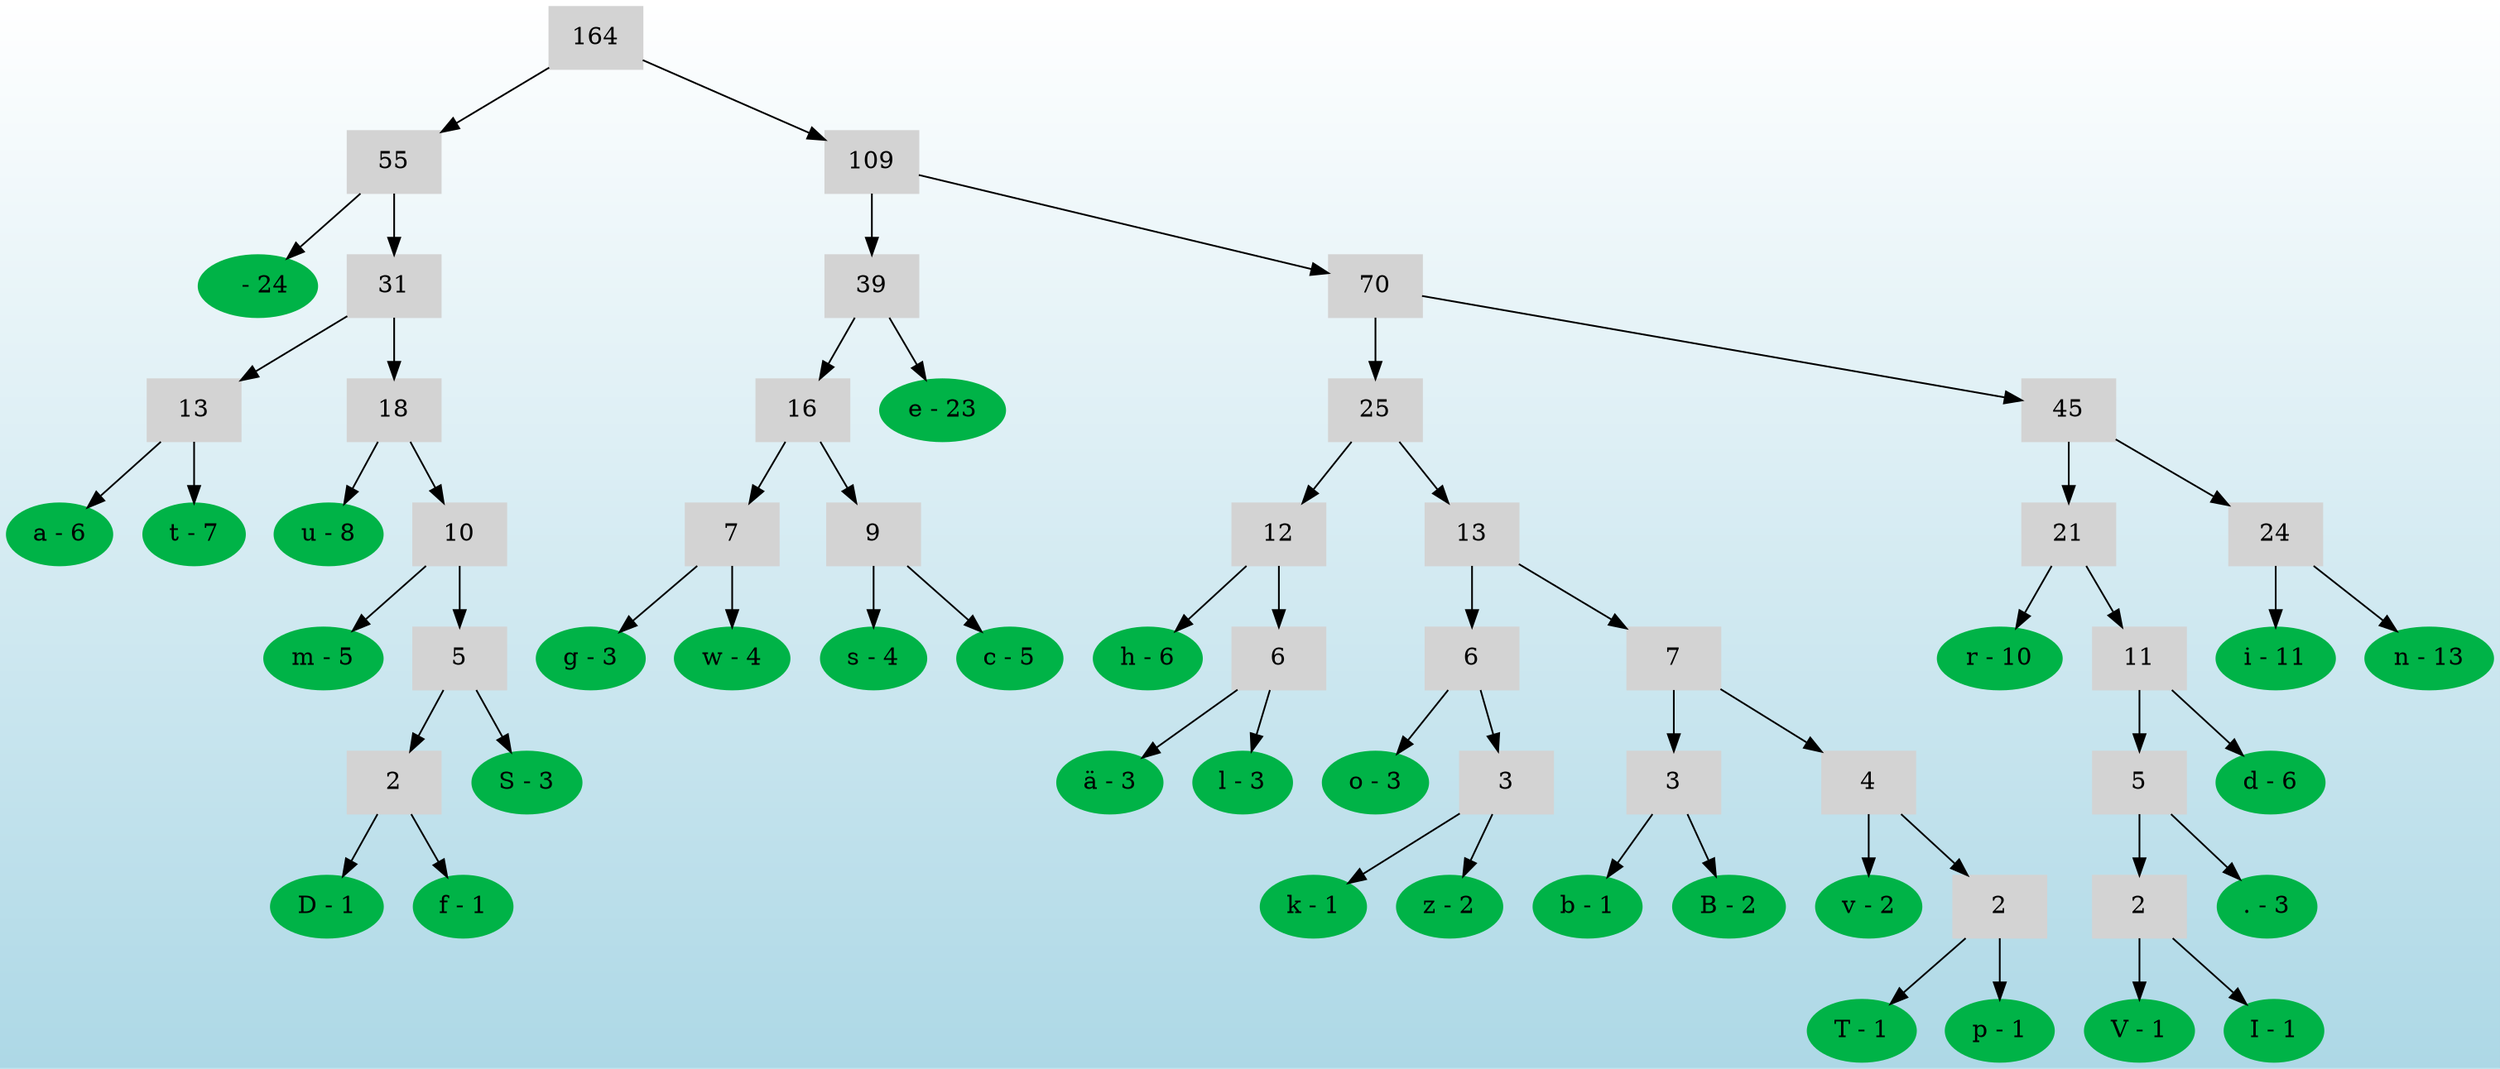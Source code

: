 digraph g {
 graph [
  rankdir = "TB"
  bgcolor = "white:lightblue"
  style="filled"
  gradientangle = 270
 ];
 node [shape=box,style=filled,color="lightgray"];
 "baum.Knoten@c24c0" [label="164"]
 "baum.Knoten@1ee3914" [label="55"]
 "baum.Blatt@21b6d" [label="  - 24" shape=ellipse,style=filled,color=".4 1.0 .7"]
 "baum.Knoten@176c74b" [label="31"]
 "baum.Knoten@1e97676" [label="13"]
 "baum.Blatt@e102dc" [label="a - 6" shape=ellipse,style=filled,color=".4 1.0 .7"]
 "baum.Blatt@1e0be38" [label="t - 7" shape=ellipse,style=filled,color=".4 1.0 .7"]
"baum.Knoten@1e97676" -> "baum.Blatt@e102dc"
"baum.Knoten@1e97676" -> "baum.Blatt@1e0be38"
 "baum.Knoten@540408" [label="18"]
 "baum.Blatt@c9ba38" [label="u - 8" shape=ellipse,style=filled,color=".4 1.0 .7"]
 "baum.Knoten@13bad12" [label="10"]
 "baum.Blatt@9ed927" [label="m - 5" shape=ellipse,style=filled,color=".4 1.0 .7"]
 "baum.Knoten@18a7efd" [label="5"]
 "baum.Knoten@efd552" [label="2"]
 "baum.Blatt@1e859c0" [label="D - 1" shape=ellipse,style=filled,color=".4 1.0 .7"]
 "baum.Blatt@1837697" [label="f - 1" shape=ellipse,style=filled,color=".4 1.0 .7"]
"baum.Knoten@efd552" -> "baum.Blatt@1e859c0"
"baum.Knoten@efd552" -> "baum.Blatt@1837697"
 "baum.Blatt@13582d" [label="S - 3" shape=ellipse,style=filled,color=".4 1.0 .7"]
"baum.Knoten@18a7efd" -> "baum.Knoten@efd552"
"baum.Knoten@18a7efd" -> "baum.Blatt@13582d"
"baum.Knoten@13bad12" -> "baum.Blatt@9ed927"
"baum.Knoten@13bad12" -> "baum.Knoten@18a7efd"
"baum.Knoten@540408" -> "baum.Blatt@c9ba38"
"baum.Knoten@540408" -> "baum.Knoten@13bad12"
"baum.Knoten@176c74b" -> "baum.Knoten@1e97676"
"baum.Knoten@176c74b" -> "baum.Knoten@540408"
"baum.Knoten@1ee3914" -> "baum.Blatt@21b6d"
"baum.Knoten@1ee3914" -> "baum.Knoten@176c74b"
 "baum.Knoten@140c281" [label="109"]
 "baum.Knoten@116471f" [label="39"]
 "baum.Knoten@19106c7" [label="16"]
 "baum.Knoten@cdedfd" [label="7"]
 "baum.Blatt@cdfc9c" [label="g - 3" shape=ellipse,style=filled,color=".4 1.0 .7"]
 "baum.Blatt@1d99a4d" [label="w - 4" shape=ellipse,style=filled,color=".4 1.0 .7"]
"baum.Knoten@cdedfd" -> "baum.Blatt@cdfc9c"
"baum.Knoten@cdedfd" -> "baum.Blatt@1d99a4d"
 "baum.Knoten@bf2d5e" [label="9"]
 "baum.Blatt@15c7850" [label="s - 4" shape=ellipse,style=filled,color=".4 1.0 .7"]
 "baum.Blatt@fa7e74" [label="c - 5" shape=ellipse,style=filled,color=".4 1.0 .7"]
"baum.Knoten@bf2d5e" -> "baum.Blatt@15c7850"
"baum.Knoten@bf2d5e" -> "baum.Blatt@fa7e74"
"baum.Knoten@19106c7" -> "baum.Knoten@cdedfd"
"baum.Knoten@19106c7" -> "baum.Knoten@bf2d5e"
 "baum.Blatt@1decdec" [label="e - 23" shape=ellipse,style=filled,color=".4 1.0 .7"]
"baum.Knoten@116471f" -> "baum.Knoten@19106c7"
"baum.Knoten@116471f" -> "baum.Blatt@1decdec"
 "baum.Knoten@e5855a" [label="70"]
 "baum.Knoten@34a1fc" [label="25"]
 "baum.Knoten@1632c2d" [label="12"]
 "baum.Blatt@b166b5" [label="h - 6" shape=ellipse,style=filled,color=".4 1.0 .7"]
 "baum.Knoten@1971afc" [label="6"]
 "baum.Blatt@186db54" [label="ä - 3" shape=ellipse,style=filled,color=".4 1.0 .7"]
 "baum.Blatt@c2a132" [label="l - 3" shape=ellipse,style=filled,color=".4 1.0 .7"]
"baum.Knoten@1971afc" -> "baum.Blatt@186db54"
"baum.Knoten@1971afc" -> "baum.Blatt@c2a132"
"baum.Knoten@1632c2d" -> "baum.Blatt@b166b5"
"baum.Knoten@1632c2d" -> "baum.Knoten@1971afc"
 "baum.Knoten@60420f" [label="13"]
 "baum.Knoten@16cd7d5" [label="6"]
 "baum.Blatt@1aaa14a" [label="o - 3" shape=ellipse,style=filled,color=".4 1.0 .7"]
 "baum.Knoten@19dfbff" [label="3"]
 "baum.Blatt@1e51060" [label="k - 1" shape=ellipse,style=filled,color=".4 1.0 .7"]
 "baum.Blatt@56a499" [label="z - 2" shape=ellipse,style=filled,color=".4 1.0 .7"]
"baum.Knoten@19dfbff" -> "baum.Blatt@1e51060"
"baum.Knoten@19dfbff" -> "baum.Blatt@56a499"
"baum.Knoten@16cd7d5" -> "baum.Blatt@1aaa14a"
"baum.Knoten@16cd7d5" -> "baum.Knoten@19dfbff"
 "baum.Knoten@1c39a2d" [label="7"]
 "baum.Knoten@10b4b2f" [label="3"]
 "baum.Blatt@183f74d" [label="b - 1" shape=ellipse,style=filled,color=".4 1.0 .7"]
 "baum.Blatt@16a9d42" [label="B - 2" shape=ellipse,style=filled,color=".4 1.0 .7"]
"baum.Knoten@10b4b2f" -> "baum.Blatt@183f74d"
"baum.Knoten@10b4b2f" -> "baum.Blatt@16a9d42"
 "baum.Knoten@750159" [label="4"]
 "baum.Blatt@12152e6" [label="v - 2" shape=ellipse,style=filled,color=".4 1.0 .7"]
 "baum.Knoten@15d56d5" [label="2"]
 "baum.Blatt@cd2c3c" [label="T - 1" shape=ellipse,style=filled,color=".4 1.0 .7"]
 "baum.Blatt@7a84e4" [label="p - 1" shape=ellipse,style=filled,color=".4 1.0 .7"]
"baum.Knoten@15d56d5" -> "baum.Blatt@cd2c3c"
"baum.Knoten@15d56d5" -> "baum.Blatt@7a84e4"
"baum.Knoten@750159" -> "baum.Blatt@12152e6"
"baum.Knoten@750159" -> "baum.Knoten@15d56d5"
"baum.Knoten@1c39a2d" -> "baum.Knoten@10b4b2f"
"baum.Knoten@1c39a2d" -> "baum.Knoten@750159"
"baum.Knoten@60420f" -> "baum.Knoten@16cd7d5"
"baum.Knoten@60420f" -> "baum.Knoten@1c39a2d"
"baum.Knoten@34a1fc" -> "baum.Knoten@1632c2d"
"baum.Knoten@34a1fc" -> "baum.Knoten@60420f"
 "baum.Knoten@1975b59" [label="45"]
 "baum.Knoten@1d4c61c" [label="21"]
 "baum.Blatt@1ded0fd" [label="r - 10" shape=ellipse,style=filled,color=".4 1.0 .7"]
 "baum.Knoten@df8ff1" [label="11"]
 "baum.Knoten@1abab88" [label="5"]
 "baum.Knoten@1194a4e" [label="2"]
 "baum.Blatt@a97b0b" [label="V - 1" shape=ellipse,style=filled,color=".4 1.0 .7"]
 "baum.Blatt@506411" [label="I - 1" shape=ellipse,style=filled,color=".4 1.0 .7"]
"baum.Knoten@1194a4e" -> "baum.Blatt@a97b0b"
"baum.Knoten@1194a4e" -> "baum.Blatt@506411"
 "baum.Blatt@fe64b9" [label=". - 3" shape=ellipse,style=filled,color=".4 1.0 .7"]
"baum.Knoten@1abab88" -> "baum.Knoten@1194a4e"
"baum.Knoten@1abab88" -> "baum.Blatt@fe64b9"
 "baum.Blatt@a1807c" [label="d - 6" shape=ellipse,style=filled,color=".4 1.0 .7"]
"baum.Knoten@df8ff1" -> "baum.Knoten@1abab88"
"baum.Knoten@df8ff1" -> "baum.Blatt@a1807c"
"baum.Knoten@1d4c61c" -> "baum.Blatt@1ded0fd"
"baum.Knoten@1d4c61c" -> "baum.Knoten@df8ff1"
 "baum.Knoten@1a626f" [label="24"]
 "baum.Blatt@19616c7" [label="i - 11" shape=ellipse,style=filled,color=".4 1.0 .7"]
 "baum.Blatt@1430b5c" [label="n - 13" shape=ellipse,style=filled,color=".4 1.0 .7"]
"baum.Knoten@1a626f" -> "baum.Blatt@19616c7"
"baum.Knoten@1a626f" -> "baum.Blatt@1430b5c"
"baum.Knoten@1975b59" -> "baum.Knoten@1d4c61c"
"baum.Knoten@1975b59" -> "baum.Knoten@1a626f"
"baum.Knoten@e5855a" -> "baum.Knoten@34a1fc"
"baum.Knoten@e5855a" -> "baum.Knoten@1975b59"
"baum.Knoten@140c281" -> "baum.Knoten@116471f"
"baum.Knoten@140c281" -> "baum.Knoten@e5855a"
"baum.Knoten@c24c0" -> "baum.Knoten@1ee3914"
"baum.Knoten@c24c0" -> "baum.Knoten@140c281"
}